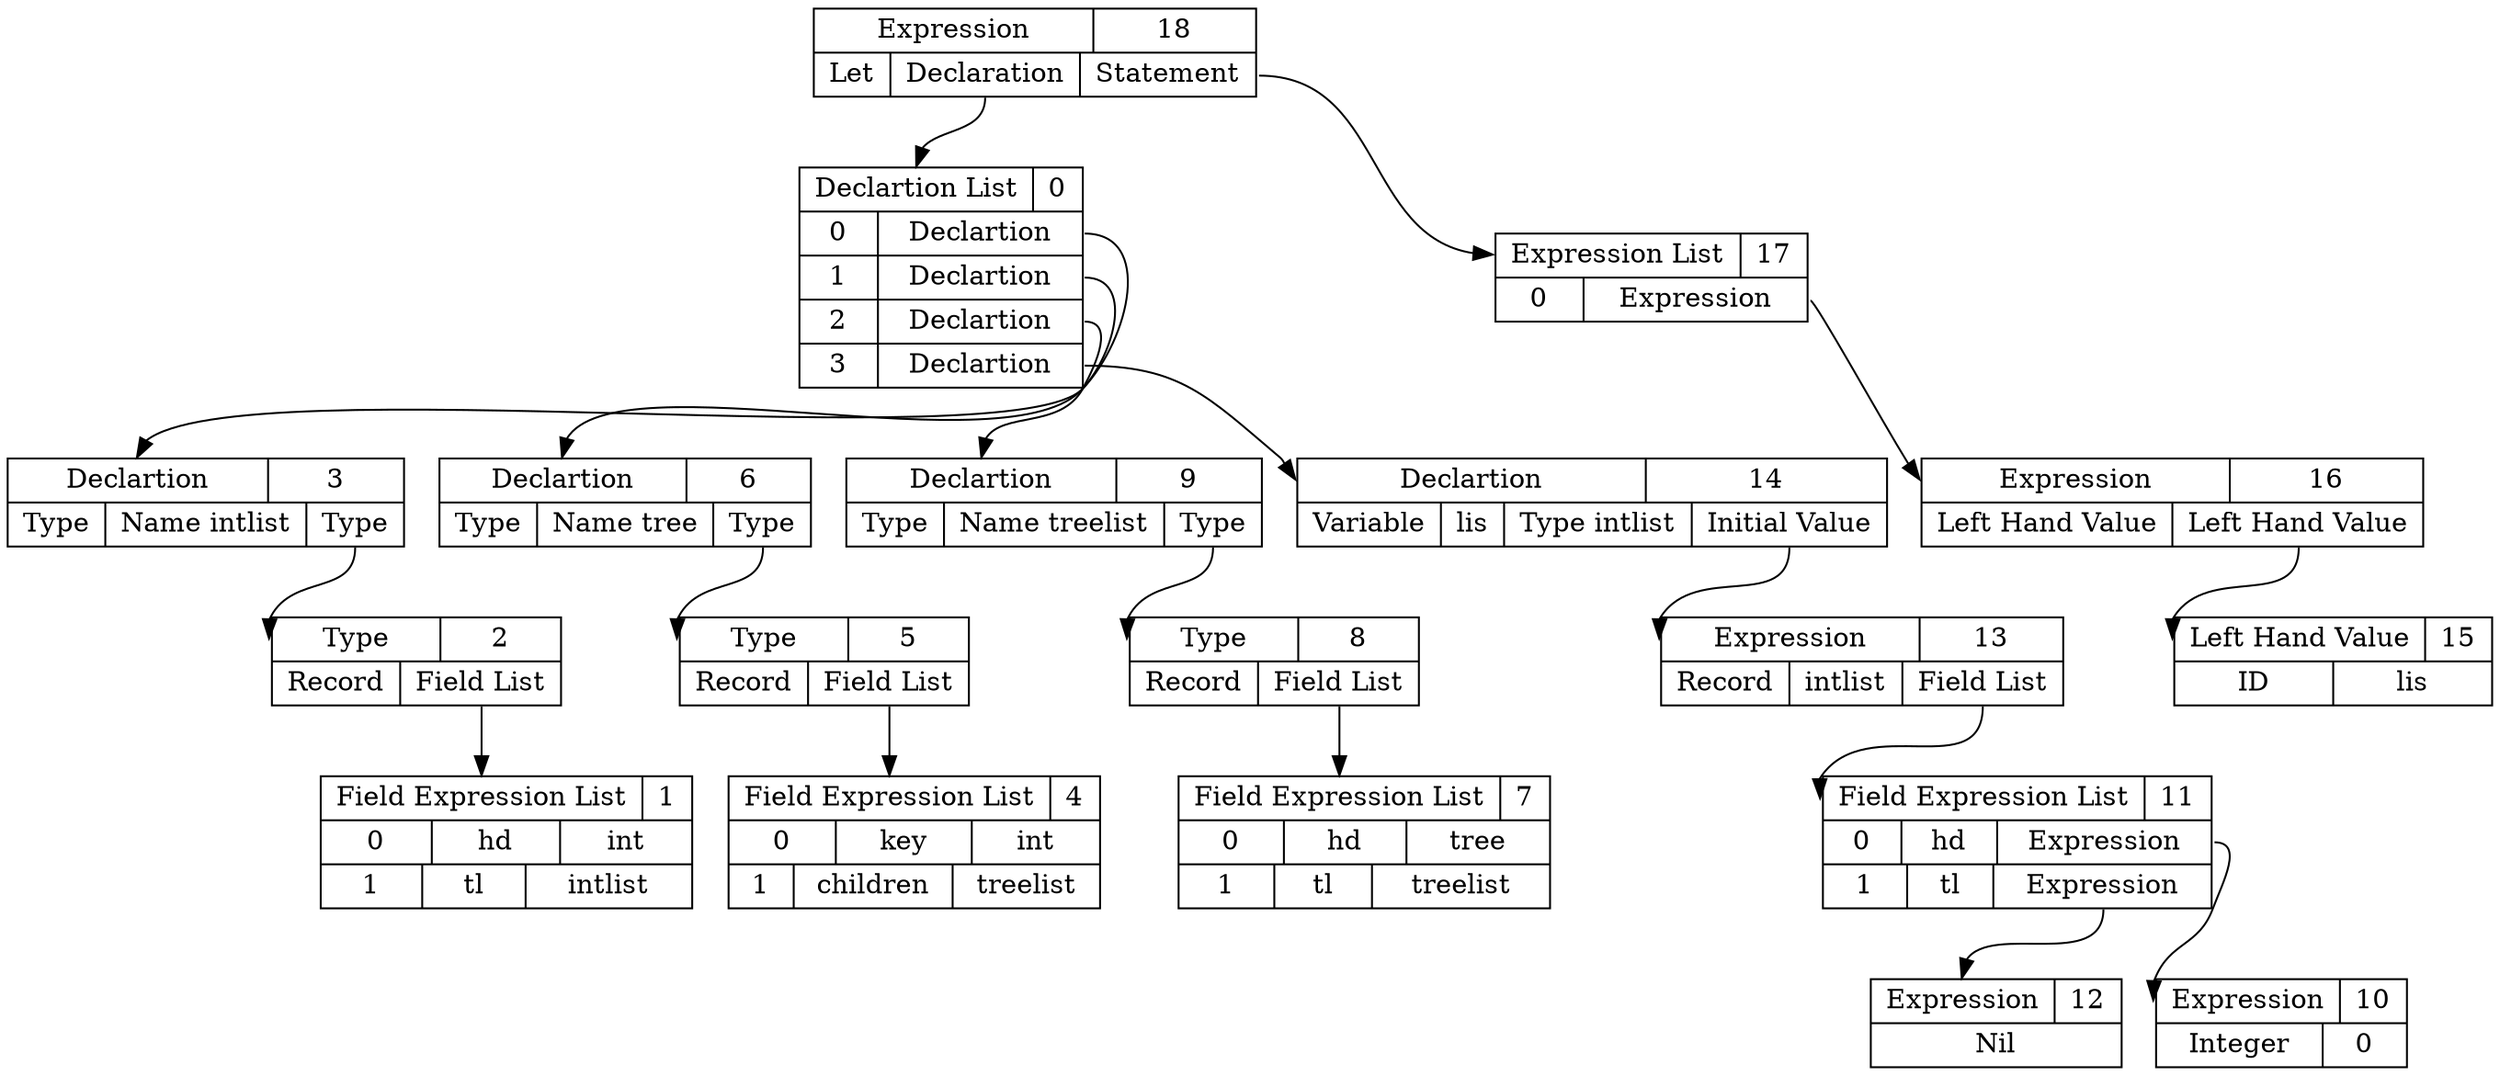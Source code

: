 digraph ast {
18 [shape=record, label="{ { <ptr> Expression | 18 } |{ Let | <dec> Declaration | <stmt> Statement } } "];
3 [shape=record, label="{ { <ptr> Declartion | 3 } | {Type | Name intlist | <ty> Type } }"];
1 [shape=record, label="{ { <ptr> Field Expression List | 1 } | { 0 | hd | int }| { 1 | tl | intlist } }"]
2 [shape=record, label="{ { <ptr> Type | 2 } | { Record | <flist> Field List } } "];
2:flist -> 1:ptr;
3:ty -> 2:ptr;
0:pos0 -> 3:ptr;
6 [shape=record, label="{ { <ptr> Declartion | 6 } | {Type | Name tree | <ty> Type } }"];
4 [shape=record, label="{ { <ptr> Field Expression List | 4 } | { 0 | key | int }| { 1 | children | treelist } }"]
5 [shape=record, label="{ { <ptr> Type | 5 } | { Record | <flist> Field List } } "];
5:flist -> 4:ptr;
6:ty -> 5:ptr;
0:pos1 -> 6:ptr;
9 [shape=record, label="{ { <ptr> Declartion | 9 } | {Type | Name treelist | <ty> Type } }"];
7 [shape=record, label="{ { <ptr> Field Expression List | 7 } | { 0 | hd | tree }| { 1 | tl | treelist } }"]
8 [shape=record, label="{ { <ptr> Type | 8 } | { Record | <flist> Field List } } "];
8:flist -> 7:ptr;
9:ty -> 8:ptr;
0:pos2 -> 9:ptr;
14 [shape=record, label="{ { <ptr> Declartion | 14 } | {Variable | lis | Type intlist | <initval> Initial Value } }"];
13 [shape=record, label="{ { <ptr> Expression | 13 } |{ Record | intlist | <flistpos> Field List} }"];
10 [shape=record, label="{ { <ptr> Expression | 10 } |{ Integer | 0 } }"];
11:pos0 -> 10:ptr;
12 [shape=record, label="{ { <ptr> Expression | 12 } |{ Nil } }"];
11:pos1 -> 12:ptr;
11 [shape=record, label="{ { <ptr> Field Expression List | 11 } | { 0 | hd | <pos0> Expression }| { 1 | tl | <pos1> Expression } }"];
13:flistpos -> 11:ptr
14:initval -> 13:ptr;
0:pos3 -> 14:ptr;
0 [shape=record, label="{ { <ptr> Declartion List | 0 } | { 0 | <pos0> Declartion }| { 1 | <pos1> Declartion }| { 2 | <pos2> Declartion }| { 3 | <pos3> Declartion } }"];
18:dec -> 0:ptr
16 [shape=record, label="{ { <ptr> Expression | 16 } |{ Left Hand Value | <lval> Left Hand Value} }"];
15 [shape=record, label="{ { <ptr> Left Hand Value | 15 } | { ID | lis } } "];
16:lval -> 15:ptr
17:pos0 -> 16:ptr;
17 [shape=record, label="{ { <ptr> Expression List | 17 } | { 0 | <pos0> Expression } }"];
18:stmt -> 17:ptr
}
